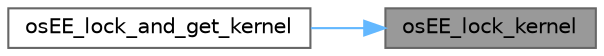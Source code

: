 digraph "osEE_lock_kernel"
{
 // LATEX_PDF_SIZE
  bgcolor="transparent";
  edge [fontname=Helvetica,fontsize=10,labelfontname=Helvetica,labelfontsize=10];
  node [fontname=Helvetica,fontsize=10,shape=box,height=0.2,width=0.4];
  rankdir="RL";
  Node1 [id="Node000001",label="osEE_lock_kernel",height=0.2,width=0.4,color="gray40", fillcolor="grey60", style="filled", fontcolor="black",tooltip="Locks the kernel."];
  Node1 -> Node2 [id="edge2_Node000001_Node000002",dir="back",color="steelblue1",style="solid",tooltip=" "];
  Node2 [id="Node000002",label="osEE_lock_and_get_kernel",height=0.2,width=0.4,color="grey40", fillcolor="white", style="filled",URL="$ee__get__kernel__and__core_8h.html#a43296e1236b82bc64103ecb58148ac2e",tooltip="Locks the kernel and gets the Kernel Descriptor Block pointer."];
}
